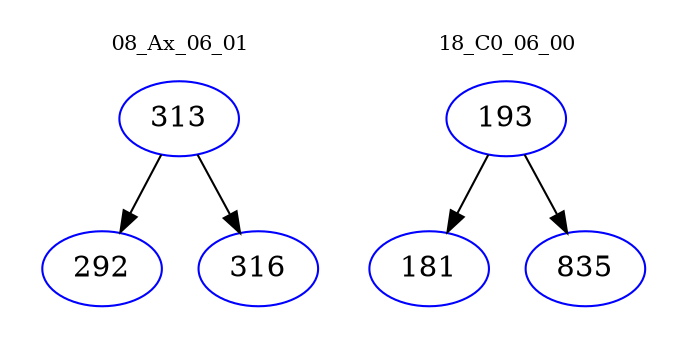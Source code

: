 digraph{
subgraph cluster_0 {
color = white
label = "08_Ax_06_01";
fontsize=10;
T0_313 [label="313", color="blue"]
T0_313 -> T0_292 [color="black"]
T0_292 [label="292", color="blue"]
T0_313 -> T0_316 [color="black"]
T0_316 [label="316", color="blue"]
}
subgraph cluster_1 {
color = white
label = "18_C0_06_00";
fontsize=10;
T1_193 [label="193", color="blue"]
T1_193 -> T1_181 [color="black"]
T1_181 [label="181", color="blue"]
T1_193 -> T1_835 [color="black"]
T1_835 [label="835", color="blue"]
}
}
